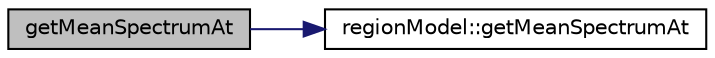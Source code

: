 digraph "getMeanSpectrumAt"
{
  edge [fontname="Helvetica",fontsize="10",labelfontname="Helvetica",labelfontsize="10"];
  node [fontname="Helvetica",fontsize="10",shape=record];
  rankdir="LR";
  Node1 [label="getMeanSpectrumAt",height=0.2,width=0.4,color="black", fillcolor="grey75", style="filled", fontcolor="black"];
  Node1 -> Node2 [color="midnightblue",fontsize="10",style="solid",fontname="Helvetica"];
  Node2 [label="regionModel::getMeanSpectrumAt",height=0.2,width=0.4,color="black", fillcolor="white", style="filled",URL="$classregion_model.html#aba3be5c3b3f43721559fba2a4f7a76d6"];
}
